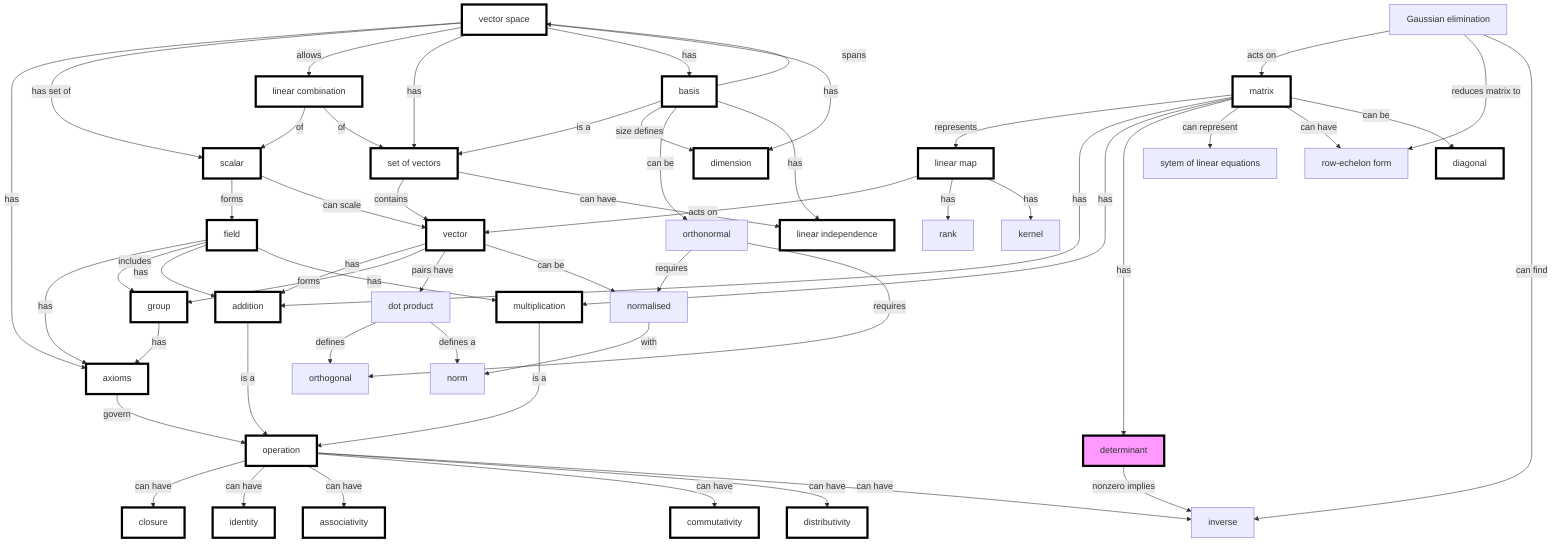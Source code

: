 graph TB
    op[operation]:::previous -- can have --> closure:::previous
    op -- can have --> identity:::previous
    op -- can have --> associativity:::previous
    op -- can have --> commutativity:::previous
    op -- can have --> distributivity:::previous
    op -- can have --> inverse


    scalar -- forms --> field

    scalar:::previous -- can scale --> vector


    vector:::previous -- has  --> add
    vector:::previous -- forms --> group
    vector -- pairs have --> dp[dot product]
    dp -- defines --> orthogonal
    vector -- can be --> normalised
    normalised -- with --> norm
    vs:::previous -- has --> axioms

    vs -- has set of --> scalar
    vs -- allows --> lincomb[linear combination]
    vs[vector space] -- has --> vectorset

    vs -- has --> basis

    vs -- has --> dimension

    vectorset:::previous -- contains --> vector
    basis:::previous -- spans --> vs
    lincomb:::previous -- of --> scalar
    lincomb -- of --> vectorset
    field:::previous -- has --> axioms
    group:::previous -- has --> axioms
    field -- includes --> group

    field -- has --> add
    field -- has  --> times
    basis -- is a --> vectorset
    basis -- size defines --> dimension:::previous
    basis -- can be -->orthonormal
    orthonormal -- requires --> normalised

    orthonormal -- requires --> orthogonal
    dp -- defines a --> norm


    


lm[linear map]:::previous -- acts on --> vector
matrix:::previous -- represents --> lm
matrix -- has --> add
matrix -- has --> times
matrix -- has --> determinant
determinant:::today -- nonzero implies --> inverse
matrix -- can represent --> lineq[sytem of linear equations]
ge[Gaussian elimination] -- acts on --> matrix
ge -- reduces matrix to --> ref[row-echelon form]
matrix -- can have --> ref
matrix -- can be --> diagonal:::previous

vectorset[set of vectors]
vectorset -- can have --> indep[linear independence]:::previous
basis -- has --> indep
lm -- has --> rank
lm -- has --> kernel
add[addition]:::previous -- is a --> op
times[multiplication]:::previous -- is a --> op
ge -- can find --> inverse
axioms:::previous -- govern --> op

classDef today fill:#f9f,stroke:#000,stroke-width:4px;
classDef previous fill:#fff,stroke:#000,stroke-width:4px;
